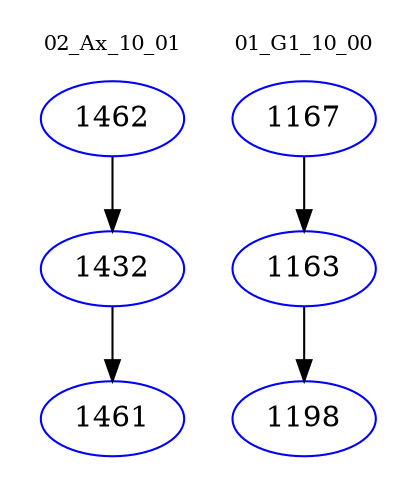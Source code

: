 digraph{
subgraph cluster_0 {
color = white
label = "02_Ax_10_01";
fontsize=10;
T0_1462 [label="1462", color="blue"]
T0_1462 -> T0_1432 [color="black"]
T0_1432 [label="1432", color="blue"]
T0_1432 -> T0_1461 [color="black"]
T0_1461 [label="1461", color="blue"]
}
subgraph cluster_1 {
color = white
label = "01_G1_10_00";
fontsize=10;
T1_1167 [label="1167", color="blue"]
T1_1167 -> T1_1163 [color="black"]
T1_1163 [label="1163", color="blue"]
T1_1163 -> T1_1198 [color="black"]
T1_1198 [label="1198", color="blue"]
}
}

